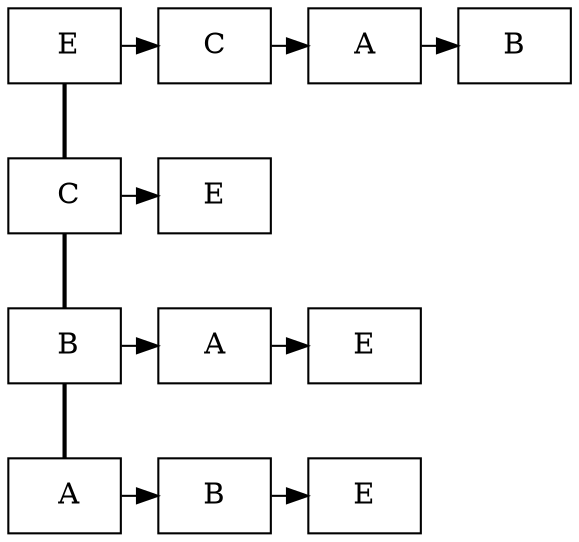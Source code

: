  digraph G{ 
 node [shape=rectangle]; 
node0 [label=" A" ];
node0B [label="B" ];
node0B [label="B" ];
node0E [label="E" ];
node1 [label=" B" ];
node1A [label="A" ];
node1A [label="A" ];
node1E [label="E" ];
node2 [label=" C" ];
node2E [label="E" ];
node4 [label=" E" ];
node4C [label="C" ];
node4C [label="C" ];
node4A [label="A" ];
node4B [label="B" ];
node0-> node0B 
node0B -> node0E
node1-> node0 [penwidth=2, arrowhead=none];
node1-> node1A 
node1A -> node1E
node2-> node1 [penwidth=2, arrowhead=none];
node2-> node2E 
node4-> node2 [penwidth=2, arrowhead=none];
node4-> node4C 
node4C -> node4A
node4A -> node4B
{rank= same;  node0; node0B;} 
{rank= same;  node0; node0B;node0E; } 
{rank= same;  node1; node1A;} 
{rank= same;  node1; node1A;node1E; } 
{rank= same;  node2; node2E;} 
{rank= same;  } 
{rank= same;  } 
{rank= same;  node4; node4C;} 
{rank= same;  node4; node4C;node4; node4A;node4B; } 

}
